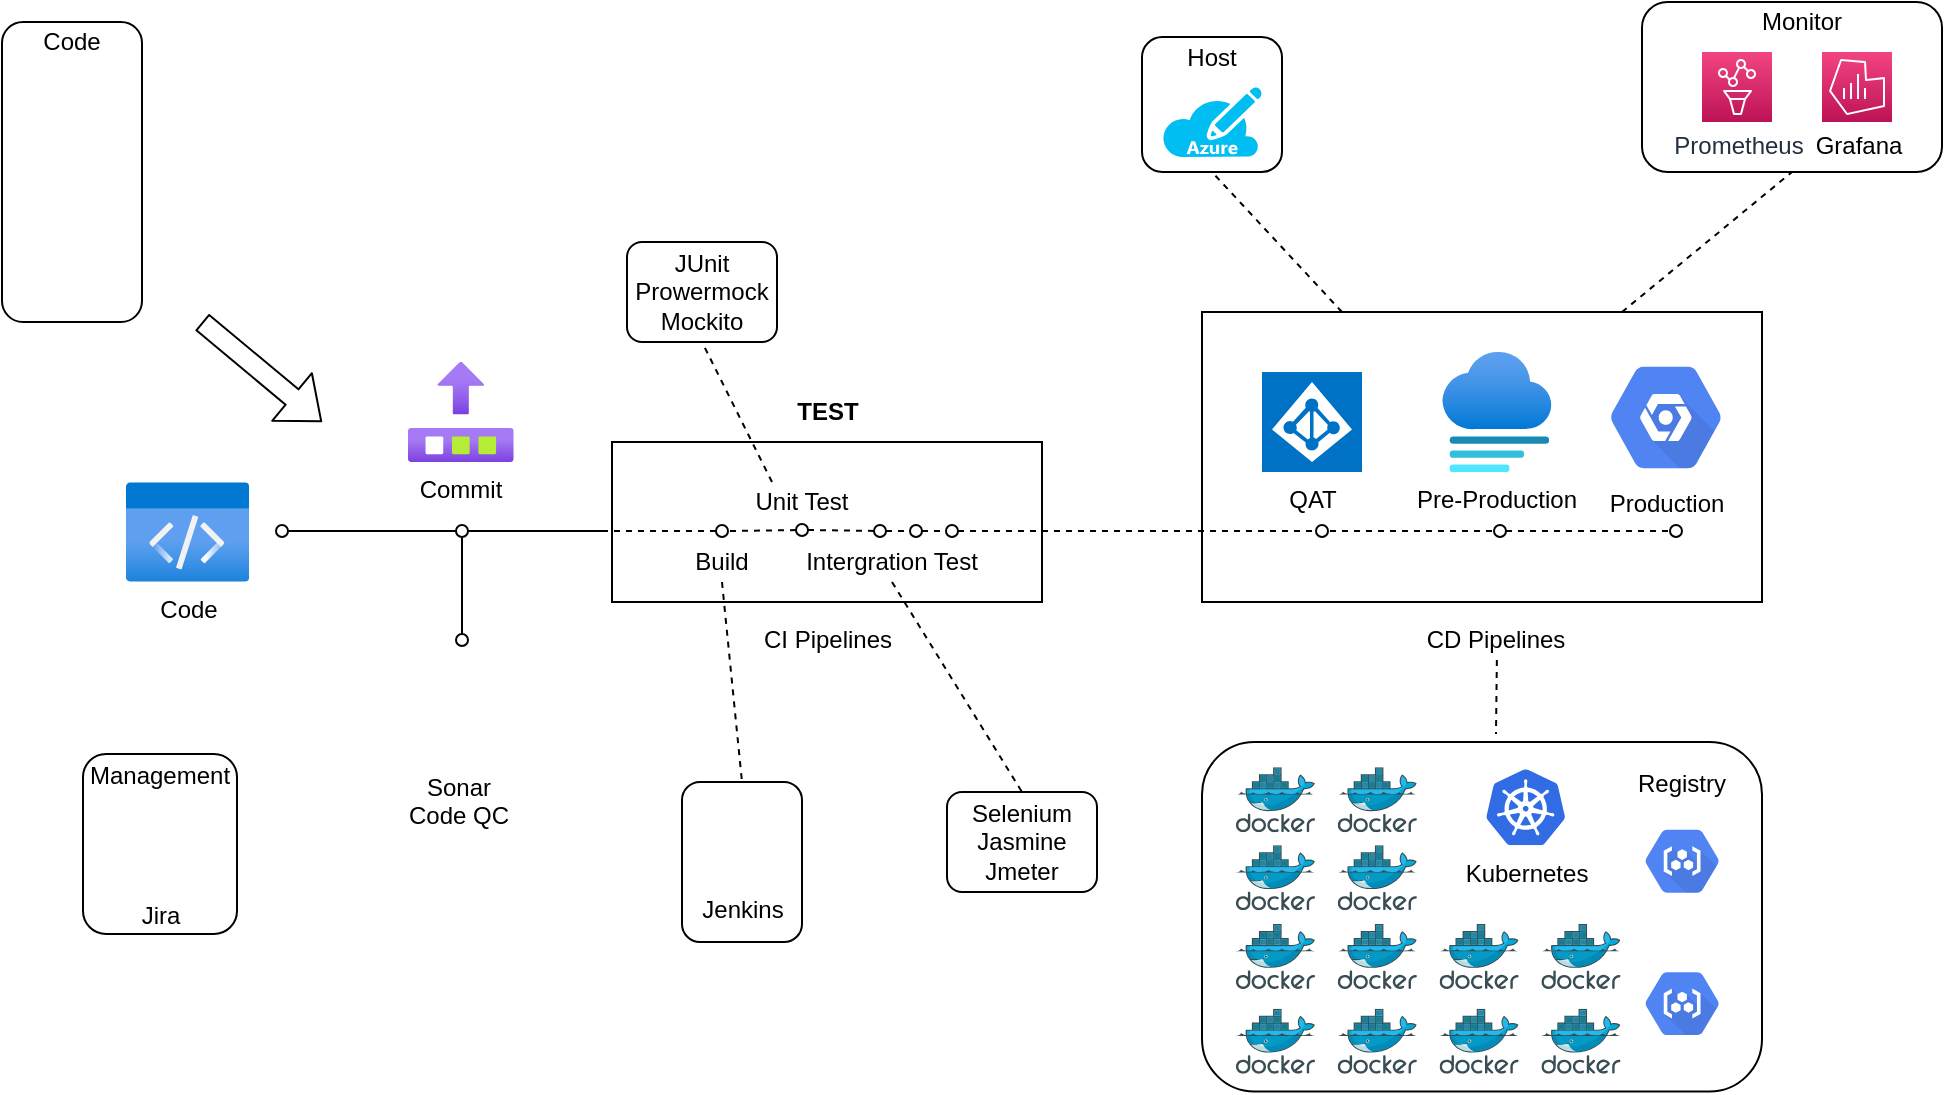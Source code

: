 <mxfile version="14.9.5" type="github">
  <diagram id="3Mf8vXnVkOQam1zgAdqI" name="Page-1">
    <mxGraphModel dx="1393" dy="841" grid="1" gridSize="10" guides="1" tooltips="1" connect="1" arrows="1" fold="1" page="1" pageScale="1" pageWidth="1169" pageHeight="827" math="0" shadow="0">
      <root>
        <mxCell id="0" />
        <mxCell id="1" parent="0" />
        <mxCell id="ZJOtiEQDaQaozrBq9srw-4" value="" style="rounded=1;whiteSpace=wrap;html=1;" vertex="1" parent="1">
          <mxGeometry x="90" y="70" width="70" height="150" as="geometry" />
        </mxCell>
        <mxCell id="ZJOtiEQDaQaozrBq9srw-1" value="" style="shape=image;html=1;verticalAlign=top;verticalLabelPosition=bottom;labelBackgroundColor=#ffffff;imageAspect=0;aspect=fixed;image=https://cdn4.iconfinder.com/data/icons/logos-and-brands/512/144_Gitlab_logo_logos-128.png" vertex="1" parent="1">
          <mxGeometry x="105" y="170" width="40" height="40" as="geometry" />
        </mxCell>
        <mxCell id="ZJOtiEQDaQaozrBq9srw-3" value="" style="shape=image;html=1;verticalAlign=top;verticalLabelPosition=bottom;labelBackgroundColor=#ffffff;imageAspect=0;aspect=fixed;image=https://cdn3.iconfinder.com/data/icons/social-media-2169/24/social_media_social_media_logo_github_2-128.png" vertex="1" parent="1">
          <mxGeometry x="105" y="100" width="40" height="40" as="geometry" />
        </mxCell>
        <mxCell id="ZJOtiEQDaQaozrBq9srw-5" value="Code" style="text;html=1;strokeColor=none;fillColor=none;align=center;verticalAlign=middle;whiteSpace=wrap;rounded=0;fontSize=12;fontStyle=0" vertex="1" parent="1">
          <mxGeometry x="105" y="70" width="40" height="20" as="geometry" />
        </mxCell>
        <mxCell id="ZJOtiEQDaQaozrBq9srw-8" value="Code" style="aspect=fixed;html=1;points=[];align=center;image;fontSize=12;image=img/lib/azure2/general/Code.svg;" vertex="1" parent="1">
          <mxGeometry x="152" y="300" width="61.54" height="50" as="geometry" />
        </mxCell>
        <mxCell id="ZJOtiEQDaQaozrBq9srw-9" value="Commit" style="aspect=fixed;html=1;points=[];align=center;image;fontSize=12;image=img/lib/azure2/general/Commit.svg;" vertex="1" parent="1">
          <mxGeometry x="292.94" y="240" width="52.94" height="50" as="geometry" />
        </mxCell>
        <mxCell id="ZJOtiEQDaQaozrBq9srw-11" value="Sonar&lt;br style=&quot;font-size: 12px;&quot;&gt;Code QC" style="shape=image;html=1;verticalAlign=top;verticalLabelPosition=bottom;labelBackgroundColor=#ffffff;imageAspect=0;aspect=fixed;image=https://cdn2.iconfinder.com/data/icons/flurry-icons-for-deviants/128/sonar.png;fontSize=12;" vertex="1" parent="1">
          <mxGeometry x="292.94" y="389" width="50" height="50" as="geometry" />
        </mxCell>
        <mxCell id="ZJOtiEQDaQaozrBq9srw-13" value="" style="endArrow=oval;html=1;fontSize=16;strokeWidth=1;startArrow=oval;startFill=0;endFill=0;rounded=0;" edge="1" parent="1">
          <mxGeometry width="50" height="50" relative="1" as="geometry">
            <mxPoint x="230" y="324.5" as="sourcePoint" />
            <mxPoint x="320" y="324.5" as="targetPoint" />
          </mxGeometry>
        </mxCell>
        <mxCell id="ZJOtiEQDaQaozrBq9srw-15" value="" style="endArrow=none;html=1;fontSize=16;strokeWidth=1;startArrow=oval;startFill=0;endFill=0;rounded=0;" edge="1" parent="1">
          <mxGeometry width="50" height="50" relative="1" as="geometry">
            <mxPoint x="320" y="379" as="sourcePoint" />
            <mxPoint x="320" y="328" as="targetPoint" />
          </mxGeometry>
        </mxCell>
        <mxCell id="ZJOtiEQDaQaozrBq9srw-16" value="" style="endArrow=none;html=1;fontSize=12;strokeColor=#000000;strokeWidth=1;" edge="1" parent="1">
          <mxGeometry width="50" height="50" relative="1" as="geometry">
            <mxPoint x="323" y="324.5" as="sourcePoint" />
            <mxPoint x="390" y="324.5" as="targetPoint" />
          </mxGeometry>
        </mxCell>
        <mxCell id="ZJOtiEQDaQaozrBq9srw-35" style="edgeStyle=none;rounded=0;orthogonalLoop=1;jettySize=auto;html=1;exitX=0.5;exitY=1;exitDx=0;exitDy=0;dashed=1;fontSize=12;startArrow=none;startFill=0;endArrow=none;endFill=0;strokeColor=#000000;strokeWidth=1;" edge="1" parent="1" source="ZJOtiEQDaQaozrBq9srw-19">
          <mxGeometry relative="1" as="geometry">
            <mxPoint x="460" y="450" as="targetPoint" />
          </mxGeometry>
        </mxCell>
        <mxCell id="ZJOtiEQDaQaozrBq9srw-19" value="Build" style="text;html=1;strokeColor=none;fillColor=none;align=center;verticalAlign=middle;whiteSpace=wrap;rounded=0;fontSize=12;" vertex="1" parent="1">
          <mxGeometry x="430" y="330" width="40" height="20" as="geometry" />
        </mxCell>
        <mxCell id="ZJOtiEQDaQaozrBq9srw-32" style="edgeStyle=none;rounded=0;orthogonalLoop=1;jettySize=auto;html=1;exitX=0.25;exitY=0;exitDx=0;exitDy=0;dashed=1;fontSize=12;startArrow=none;startFill=0;endArrow=none;endFill=0;strokeColor=#000000;strokeWidth=1;" edge="1" parent="1" source="ZJOtiEQDaQaozrBq9srw-20">
          <mxGeometry relative="1" as="geometry">
            <mxPoint x="440" y="230" as="targetPoint" />
          </mxGeometry>
        </mxCell>
        <mxCell id="ZJOtiEQDaQaozrBq9srw-20" value="Unit Test" style="text;html=1;strokeColor=none;fillColor=none;align=center;verticalAlign=middle;whiteSpace=wrap;rounded=0;fontSize=12;" vertex="1" parent="1">
          <mxGeometry x="460" y="300" width="60" height="20" as="geometry" />
        </mxCell>
        <mxCell id="ZJOtiEQDaQaozrBq9srw-38" style="edgeStyle=none;rounded=0;orthogonalLoop=1;jettySize=auto;html=1;dashed=1;fontSize=12;startArrow=none;startFill=0;endArrow=none;endFill=0;strokeColor=#000000;strokeWidth=1;entryX=0.5;entryY=0;entryDx=0;entryDy=0;exitX=0.5;exitY=1;exitDx=0;exitDy=0;" edge="1" parent="1" source="ZJOtiEQDaQaozrBq9srw-21" target="ZJOtiEQDaQaozrBq9srw-41">
          <mxGeometry relative="1" as="geometry">
            <mxPoint x="590" y="450" as="targetPoint" />
            <mxPoint x="560" y="410" as="sourcePoint" />
          </mxGeometry>
        </mxCell>
        <mxCell id="ZJOtiEQDaQaozrBq9srw-21" value="Intergration Test" style="text;html=1;strokeColor=none;fillColor=none;align=center;verticalAlign=middle;whiteSpace=wrap;rounded=0;fontSize=12;" vertex="1" parent="1">
          <mxGeometry x="485" y="330" width="100" height="20" as="geometry" />
        </mxCell>
        <mxCell id="ZJOtiEQDaQaozrBq9srw-22" value="" style="endArrow=oval;html=1;fontSize=16;strokeWidth=1;startArrow=none;startFill=0;endFill=0;rounded=0;dashed=1;" edge="1" parent="1">
          <mxGeometry width="50" height="50" relative="1" as="geometry">
            <mxPoint x="390" y="324.5" as="sourcePoint" />
            <mxPoint x="450" y="324.5" as="targetPoint" />
          </mxGeometry>
        </mxCell>
        <mxCell id="ZJOtiEQDaQaozrBq9srw-23" value="" style="endArrow=oval;html=1;fontSize=16;strokeWidth=1;startArrow=none;startFill=0;endFill=0;rounded=0;dashed=1;" edge="1" parent="1">
          <mxGeometry width="50" height="50" relative="1" as="geometry">
            <mxPoint x="454" y="324.5" as="sourcePoint" />
            <mxPoint x="490" y="324" as="targetPoint" />
          </mxGeometry>
        </mxCell>
        <mxCell id="ZJOtiEQDaQaozrBq9srw-24" value="" style="endArrow=oval;html=1;fontSize=16;strokeWidth=1;startArrow=none;startFill=0;endFill=0;rounded=0;dashed=1;" edge="1" parent="1">
          <mxGeometry width="50" height="50" relative="1" as="geometry">
            <mxPoint x="493" y="324" as="sourcePoint" />
            <mxPoint x="529" y="324.5" as="targetPoint" />
          </mxGeometry>
        </mxCell>
        <mxCell id="ZJOtiEQDaQaozrBq9srw-25" value="" style="endArrow=oval;html=1;fontSize=16;strokeWidth=1;startArrow=none;startFill=0;endFill=0;rounded=0;dashed=1;" edge="1" parent="1">
          <mxGeometry width="50" height="50" relative="1" as="geometry">
            <mxPoint x="532" y="324.5" as="sourcePoint" />
            <mxPoint x="547" y="324.5" as="targetPoint" />
          </mxGeometry>
        </mxCell>
        <mxCell id="ZJOtiEQDaQaozrBq9srw-27" value="" style="endArrow=oval;html=1;fontSize=16;strokeWidth=1;startArrow=none;startFill=0;endFill=0;rounded=0;dashed=1;" edge="1" parent="1">
          <mxGeometry width="50" height="50" relative="1" as="geometry">
            <mxPoint x="550" y="324.5" as="sourcePoint" />
            <mxPoint x="565" y="324.5" as="targetPoint" />
          </mxGeometry>
        </mxCell>
        <mxCell id="ZJOtiEQDaQaozrBq9srw-28" value="" style="endArrow=oval;html=1;fontSize=16;strokeWidth=1;startArrow=none;startFill=0;endFill=0;rounded=0;dashed=1;" edge="1" parent="1">
          <mxGeometry width="50" height="50" relative="1" as="geometry">
            <mxPoint x="568" y="324.5" as="sourcePoint" />
            <mxPoint x="750" y="324.5" as="targetPoint" />
          </mxGeometry>
        </mxCell>
        <mxCell id="ZJOtiEQDaQaozrBq9srw-30" value="CI Pipelines" style="text;html=1;strokeColor=none;fillColor=none;align=center;verticalAlign=middle;whiteSpace=wrap;rounded=0;fontSize=12;" vertex="1" parent="1">
          <mxGeometry x="452.5" y="369" width="100" height="20" as="geometry" />
        </mxCell>
        <mxCell id="ZJOtiEQDaQaozrBq9srw-31" value="TEST" style="text;html=1;strokeColor=none;fillColor=none;align=center;verticalAlign=middle;whiteSpace=wrap;rounded=0;fontSize=12;fontStyle=1" vertex="1" parent="1">
          <mxGeometry x="452.5" y="255" width="100" height="20" as="geometry" />
        </mxCell>
        <mxCell id="ZJOtiEQDaQaozrBq9srw-33" value="JUnit&lt;br&gt;Prowermock&lt;br&gt;Mockito" style="text;html=1;strokeColor=none;fillColor=none;align=center;verticalAlign=middle;whiteSpace=wrap;rounded=0;fontSize=12;" vertex="1" parent="1">
          <mxGeometry x="400" y="180" width="80" height="50" as="geometry" />
        </mxCell>
        <mxCell id="ZJOtiEQDaQaozrBq9srw-34" value="" style="rounded=1;whiteSpace=wrap;html=1;fontSize=12;fillColor=none;" vertex="1" parent="1">
          <mxGeometry x="402.5" y="180" width="75" height="50" as="geometry" />
        </mxCell>
        <mxCell id="ZJOtiEQDaQaozrBq9srw-36" value="Jenkins" style="shape=image;html=1;verticalAlign=top;verticalLabelPosition=bottom;labelBackgroundColor=#ffffff;imageAspect=0;aspect=fixed;image=https://cdn4.iconfinder.com/data/icons/logos-brands-5/24/jenkins-128.png;fontSize=12;fillColor=none;" vertex="1" parent="1">
          <mxGeometry x="440" y="460" width="40" height="40" as="geometry" />
        </mxCell>
        <mxCell id="ZJOtiEQDaQaozrBq9srw-37" value="" style="rounded=1;whiteSpace=wrap;html=1;fontSize=12;fillColor=none;" vertex="1" parent="1">
          <mxGeometry x="430" y="450" width="60" height="80" as="geometry" />
        </mxCell>
        <mxCell id="ZJOtiEQDaQaozrBq9srw-39" value="Selenium&lt;br&gt;Jasmine&lt;br&gt;Jmeter" style="text;html=1;strokeColor=none;fillColor=none;align=center;verticalAlign=middle;whiteSpace=wrap;rounded=0;fontSize=12;" vertex="1" parent="1">
          <mxGeometry x="570" y="460" width="60" height="40" as="geometry" />
        </mxCell>
        <mxCell id="ZJOtiEQDaQaozrBq9srw-41" value="" style="rounded=1;whiteSpace=wrap;html=1;fontSize=12;fillColor=none;" vertex="1" parent="1">
          <mxGeometry x="562.5" y="455" width="75" height="50" as="geometry" />
        </mxCell>
        <mxCell id="ZJOtiEQDaQaozrBq9srw-29" value="" style="rounded=0;whiteSpace=wrap;html=1;fontSize=12;fillColor=none;" vertex="1" parent="1">
          <mxGeometry x="395" y="280" width="215" height="80" as="geometry" />
        </mxCell>
        <mxCell id="ZJOtiEQDaQaozrBq9srw-43" value="QAT" style="aspect=fixed;html=1;points=[];align=center;image;fontSize=12;image=img/lib/mscae/Access_Review.svg;fillColor=none;" vertex="1" parent="1">
          <mxGeometry x="720" y="245" width="50" height="50" as="geometry" />
        </mxCell>
        <mxCell id="ZJOtiEQDaQaozrBq9srw-44" value="Pre-Production" style="aspect=fixed;html=1;points=[];align=center;image;fontSize=12;image=img/lib/azure2/general/Website_Staging.svg;fillColor=none;" vertex="1" parent="1">
          <mxGeometry x="810" y="235" width="54.86" height="60" as="geometry" />
        </mxCell>
        <mxCell id="ZJOtiEQDaQaozrBq9srw-45" value="Production" style="html=1;fillColor=#5184F3;strokeColor=none;verticalAlign=top;labelPosition=center;verticalLabelPosition=bottom;align=center;spacingTop=-6;fontSize=12;fontStyle=0;shape=mxgraph.gcp2.hexIcon;prIcon=placeholder;spacing=0;" vertex="1" parent="1">
          <mxGeometry x="880" y="230.5" width="84.05" height="74.5" as="geometry" />
        </mxCell>
        <mxCell id="ZJOtiEQDaQaozrBq9srw-47" value="" style="endArrow=oval;html=1;fontSize=16;strokeWidth=1;startArrow=none;startFill=0;endFill=0;rounded=0;dashed=1;" edge="1" parent="1">
          <mxGeometry width="50" height="50" relative="1" as="geometry">
            <mxPoint x="754" y="324.5" as="sourcePoint" />
            <mxPoint x="839" y="324.5" as="targetPoint" />
          </mxGeometry>
        </mxCell>
        <mxCell id="ZJOtiEQDaQaozrBq9srw-48" value="" style="endArrow=oval;html=1;fontSize=16;strokeWidth=1;startArrow=none;startFill=0;endFill=0;rounded=0;dashed=1;" edge="1" parent="1">
          <mxGeometry width="50" height="50" relative="1" as="geometry">
            <mxPoint x="842" y="324.5" as="sourcePoint" />
            <mxPoint x="927" y="324.5" as="targetPoint" />
          </mxGeometry>
        </mxCell>
        <mxCell id="ZJOtiEQDaQaozrBq9srw-57" style="edgeStyle=none;rounded=0;orthogonalLoop=1;jettySize=auto;html=1;exitX=0.75;exitY=0;exitDx=0;exitDy=0;entryX=0.5;entryY=1;entryDx=0;entryDy=0;dashed=1;fontSize=12;fontColor=#000000;startArrow=none;startFill=0;endArrow=none;endFill=0;strokeColor=#000000;strokeWidth=1;" edge="1" parent="1" source="ZJOtiEQDaQaozrBq9srw-49" target="ZJOtiEQDaQaozrBq9srw-53">
          <mxGeometry relative="1" as="geometry" />
        </mxCell>
        <mxCell id="ZJOtiEQDaQaozrBq9srw-62" style="edgeStyle=none;rounded=0;orthogonalLoop=1;jettySize=auto;html=1;exitX=0.25;exitY=0;exitDx=0;exitDy=0;entryX=0.5;entryY=1;entryDx=0;entryDy=0;dashed=1;fontSize=12;fontColor=#000000;startArrow=none;startFill=0;endArrow=none;endFill=0;strokeColor=#000000;strokeWidth=1;" edge="1" parent="1" source="ZJOtiEQDaQaozrBq9srw-49" target="ZJOtiEQDaQaozrBq9srw-59">
          <mxGeometry relative="1" as="geometry" />
        </mxCell>
        <mxCell id="ZJOtiEQDaQaozrBq9srw-49" value="" style="rounded=0;whiteSpace=wrap;html=1;fontSize=12;fontColor=#000000;fillColor=none;" vertex="1" parent="1">
          <mxGeometry x="690" y="215" width="280" height="145" as="geometry" />
        </mxCell>
        <mxCell id="ZJOtiEQDaQaozrBq9srw-84" style="edgeStyle=none;rounded=0;orthogonalLoop=1;jettySize=auto;html=1;exitX=0.5;exitY=1;exitDx=0;exitDy=0;entryX=0.525;entryY=-0.023;entryDx=0;entryDy=0;entryPerimeter=0;dashed=1;fontSize=12;fontColor=#000000;startArrow=none;startFill=0;endArrow=none;endFill=0;strokeColor=#000000;strokeWidth=1;" edge="1" parent="1" source="ZJOtiEQDaQaozrBq9srw-50" target="ZJOtiEQDaQaozrBq9srw-82">
          <mxGeometry relative="1" as="geometry" />
        </mxCell>
        <mxCell id="ZJOtiEQDaQaozrBq9srw-50" value="CD Pipelines" style="text;html=1;strokeColor=none;fillColor=none;align=center;verticalAlign=middle;whiteSpace=wrap;rounded=0;fontSize=12;" vertex="1" parent="1">
          <mxGeometry x="787.43" y="369" width="100" height="20" as="geometry" />
        </mxCell>
        <mxCell id="ZJOtiEQDaQaozrBq9srw-56" value="" style="group" vertex="1" connectable="0" parent="1">
          <mxGeometry x="910" y="60" width="150" height="85" as="geometry" />
        </mxCell>
        <mxCell id="ZJOtiEQDaQaozrBq9srw-51" value="Prometheus" style="points=[[0,0,0],[0.25,0,0],[0.5,0,0],[0.75,0,0],[1,0,0],[0,1,0],[0.25,1,0],[0.5,1,0],[0.75,1,0],[1,1,0],[0,0.25,0],[0,0.5,0],[0,0.75,0],[1,0.25,0],[1,0.5,0],[1,0.75,0]];points=[[0,0,0],[0.25,0,0],[0.5,0,0],[0.75,0,0],[1,0,0],[0,1,0],[0.25,1,0],[0.5,1,0],[0.75,1,0],[1,1,0],[0,0.25,0],[0,0.5,0],[0,0.75,0],[1,0.25,0],[1,0.5,0],[1,0.75,0]];outlineConnect=0;fontColor=#232F3E;gradientColor=#F34482;gradientDirection=north;fillColor=#BC1356;strokeColor=#ffffff;dashed=0;verticalLabelPosition=bottom;verticalAlign=top;align=center;html=1;fontSize=12;fontStyle=0;aspect=fixed;shape=mxgraph.aws4.resourceIcon;resIcon=mxgraph.aws4.managed_service_for_prometheus;spacing=0;" vertex="1" parent="ZJOtiEQDaQaozrBq9srw-56">
          <mxGeometry x="30" y="25" width="35" height="35" as="geometry" />
        </mxCell>
        <mxCell id="ZJOtiEQDaQaozrBq9srw-53" value="" style="rounded=1;whiteSpace=wrap;html=1;fillColor=none;" vertex="1" parent="ZJOtiEQDaQaozrBq9srw-56">
          <mxGeometry width="150" height="85" as="geometry" />
        </mxCell>
        <mxCell id="ZJOtiEQDaQaozrBq9srw-52" value="&lt;span style=&quot;font-family: &amp;#34;arial&amp;#34; , sans-serif ; background-color: rgb(255 , 255 , 255)&quot;&gt;&lt;font color=&quot;#000000&quot; style=&quot;font-size: 12px&quot;&gt;Grafana&lt;/font&gt;&lt;/span&gt;" style="points=[[0,0,0],[0.25,0,0],[0.5,0,0],[0.75,0,0],[1,0,0],[0,1,0],[0.25,1,0],[0.5,1,0],[0.75,1,0],[1,1,0],[0,0.25,0],[0,0.5,0],[0,0.75,0],[1,0.25,0],[1,0.5,0],[1,0.75,0]];points=[[0,0,0],[0.25,0,0],[0.5,0,0],[0.75,0,0],[1,0,0],[0,1,0],[0.25,1,0],[0.5,1,0],[0.75,1,0],[1,1,0],[0,0.25,0],[0,0.5,0],[0,0.75,0],[1,0.25,0],[1,0.5,0],[1,0.75,0]];outlineConnect=0;fontColor=#232F3E;gradientColor=#F34482;gradientDirection=north;fillColor=#BC1356;strokeColor=#ffffff;dashed=0;verticalLabelPosition=bottom;verticalAlign=top;align=center;html=1;fontSize=12;fontStyle=0;aspect=fixed;shape=mxgraph.aws4.resourceIcon;resIcon=mxgraph.aws4.managed_service_for_grafana;spacing=0;" vertex="1" parent="ZJOtiEQDaQaozrBq9srw-56">
          <mxGeometry x="90" y="25" width="35" height="35" as="geometry" />
        </mxCell>
        <mxCell id="ZJOtiEQDaQaozrBq9srw-54" value="Monitor" style="text;html=1;strokeColor=none;fillColor=none;align=center;verticalAlign=middle;whiteSpace=wrap;rounded=0;fontSize=12;fontStyle=0" vertex="1" parent="ZJOtiEQDaQaozrBq9srw-56">
          <mxGeometry x="60" width="40" height="20" as="geometry" />
        </mxCell>
        <mxCell id="ZJOtiEQDaQaozrBq9srw-61" value="" style="group" vertex="1" connectable="0" parent="1">
          <mxGeometry x="660" y="77.5" width="70" height="67.5" as="geometry" />
        </mxCell>
        <mxCell id="ZJOtiEQDaQaozrBq9srw-58" value="" style="verticalLabelPosition=bottom;html=1;verticalAlign=top;align=center;strokeColor=none;fillColor=#00BEF2;shape=mxgraph.azure.azure_subscription;fontSize=12;fontColor=#000000;" vertex="1" parent="ZJOtiEQDaQaozrBq9srw-61">
          <mxGeometry x="10" y="25" width="50" height="35" as="geometry" />
        </mxCell>
        <mxCell id="ZJOtiEQDaQaozrBq9srw-59" value="" style="rounded=1;whiteSpace=wrap;html=1;fontSize=12;fontColor=#000000;fillColor=none;gradientColor=#ffffff;" vertex="1" parent="ZJOtiEQDaQaozrBq9srw-61">
          <mxGeometry width="70" height="67.5" as="geometry" />
        </mxCell>
        <mxCell id="ZJOtiEQDaQaozrBq9srw-60" value="Host" style="text;html=1;strokeColor=none;fillColor=none;align=center;verticalAlign=middle;whiteSpace=wrap;rounded=0;fontSize=12;fontColor=#000000;" vertex="1" parent="ZJOtiEQDaQaozrBq9srw-61">
          <mxGeometry x="15" width="40" height="20" as="geometry" />
        </mxCell>
        <mxCell id="ZJOtiEQDaQaozrBq9srw-83" value="" style="group" vertex="1" connectable="0" parent="1">
          <mxGeometry x="690" y="430" width="280" height="174.75" as="geometry" />
        </mxCell>
        <mxCell id="ZJOtiEQDaQaozrBq9srw-65" value="" style="html=1;fillColor=#5184F3;strokeColor=none;verticalAlign=top;labelPosition=center;verticalLabelPosition=bottom;align=center;spacingTop=-6;fontSize=11;fontStyle=1;fontColor=#999999;shape=mxgraph.gcp2.hexIcon;prIcon=container_registry" vertex="1" parent="ZJOtiEQDaQaozrBq9srw-83">
          <mxGeometry x="212.121" y="36.414" width="56" height="46.31" as="geometry" />
        </mxCell>
        <mxCell id="ZJOtiEQDaQaozrBq9srw-66" value="" style="html=1;fillColor=#5184F3;strokeColor=none;verticalAlign=top;labelPosition=center;verticalLabelPosition=bottom;align=center;spacingTop=-6;fontSize=11;fontStyle=1;fontColor=#999999;shape=mxgraph.gcp2.hexIcon;prIcon=container_registry" vertex="1" parent="ZJOtiEQDaQaozrBq9srw-83">
          <mxGeometry x="212.121" y="107.66" width="56" height="46.31" as="geometry" />
        </mxCell>
        <mxCell id="ZJOtiEQDaQaozrBq9srw-80" value="Registry" style="text;html=1;strokeColor=none;fillColor=none;align=center;verticalAlign=middle;whiteSpace=wrap;rounded=0;fontSize=12;fontColor=#000000;" vertex="1" parent="ZJOtiEQDaQaozrBq9srw-83">
          <mxGeometry x="223.152" y="12.666" width="33.939" height="15.832" as="geometry" />
        </mxCell>
        <mxCell id="ZJOtiEQDaQaozrBq9srw-63" value="" style="aspect=fixed;html=1;points=[];align=center;image;fontSize=12;image=img/lib/mscae/Docker.svg;fontColor=#000000;fillColor=none;gradientColor=#ffffff;" vertex="1" parent="ZJOtiEQDaQaozrBq9srw-83">
          <mxGeometry x="67.879" y="133.388" width="39.581" height="32.456" as="geometry" />
        </mxCell>
        <mxCell id="ZJOtiEQDaQaozrBq9srw-67" value="" style="aspect=fixed;html=1;points=[];align=center;image;fontSize=12;image=img/lib/mscae/Docker.svg;fontColor=#000000;fillColor=none;gradientColor=#ffffff;" vertex="1" parent="ZJOtiEQDaQaozrBq9srw-83">
          <mxGeometry x="67.879" y="12.666" width="39.581" height="32.456" as="geometry" />
        </mxCell>
        <mxCell id="ZJOtiEQDaQaozrBq9srw-68" value="" style="aspect=fixed;html=1;points=[];align=center;image;fontSize=12;image=img/lib/mscae/Docker.svg;fontColor=#000000;fillColor=none;gradientColor=#ffffff;" vertex="1" parent="ZJOtiEQDaQaozrBq9srw-83">
          <mxGeometry x="67.879" y="51.653" width="39.581" height="32.456" as="geometry" />
        </mxCell>
        <mxCell id="ZJOtiEQDaQaozrBq9srw-69" value="" style="aspect=fixed;html=1;points=[];align=center;image;fontSize=12;image=img/lib/mscae/Docker.svg;fontColor=#000000;fillColor=none;gradientColor=#ffffff;" vertex="1" parent="ZJOtiEQDaQaozrBq9srw-83">
          <mxGeometry x="67.879" y="91.036" width="39.581" height="32.456" as="geometry" />
        </mxCell>
        <mxCell id="ZJOtiEQDaQaozrBq9srw-71" value="" style="aspect=fixed;html=1;points=[];align=center;image;fontSize=12;image=img/lib/mscae/Docker.svg;fontColor=#000000;fillColor=none;gradientColor=#ffffff;" vertex="1" parent="ZJOtiEQDaQaozrBq9srw-83">
          <mxGeometry x="118.788" y="133.388" width="39.581" height="32.456" as="geometry" />
        </mxCell>
        <mxCell id="ZJOtiEQDaQaozrBq9srw-72" value="" style="aspect=fixed;html=1;points=[];align=center;image;fontSize=12;image=img/lib/mscae/Docker.svg;fontColor=#000000;fillColor=none;gradientColor=#ffffff;" vertex="1" parent="ZJOtiEQDaQaozrBq9srw-83">
          <mxGeometry x="169.697" y="91.036" width="39.581" height="32.456" as="geometry" />
        </mxCell>
        <mxCell id="ZJOtiEQDaQaozrBq9srw-73" value="" style="aspect=fixed;html=1;points=[];align=center;image;fontSize=12;image=img/lib/mscae/Docker.svg;fontColor=#000000;fillColor=none;gradientColor=#ffffff;" vertex="1" parent="ZJOtiEQDaQaozrBq9srw-83">
          <mxGeometry x="169.697" y="133.388" width="39.581" height="32.456" as="geometry" />
        </mxCell>
        <mxCell id="ZJOtiEQDaQaozrBq9srw-74" value="" style="aspect=fixed;html=1;points=[];align=center;image;fontSize=12;image=img/lib/mscae/Docker.svg;fontColor=#000000;fillColor=none;gradientColor=#ffffff;" vertex="1" parent="ZJOtiEQDaQaozrBq9srw-83">
          <mxGeometry x="118.788" y="91.036" width="39.581" height="32.456" as="geometry" />
        </mxCell>
        <mxCell id="ZJOtiEQDaQaozrBq9srw-75" value="" style="aspect=fixed;html=1;points=[];align=center;image;fontSize=12;image=img/lib/mscae/Docker.svg;fontColor=#000000;fillColor=none;gradientColor=#ffffff;" vertex="1" parent="ZJOtiEQDaQaozrBq9srw-83">
          <mxGeometry x="16.97" y="133.388" width="39.581" height="32.456" as="geometry" />
        </mxCell>
        <mxCell id="ZJOtiEQDaQaozrBq9srw-76" value="" style="aspect=fixed;html=1;points=[];align=center;image;fontSize=12;image=img/lib/mscae/Docker.svg;fontColor=#000000;fillColor=none;gradientColor=#ffffff;" vertex="1" parent="ZJOtiEQDaQaozrBq9srw-83">
          <mxGeometry x="16.97" y="12.666" width="39.581" height="32.456" as="geometry" />
        </mxCell>
        <mxCell id="ZJOtiEQDaQaozrBq9srw-77" value="" style="aspect=fixed;html=1;points=[];align=center;image;fontSize=12;image=img/lib/mscae/Docker.svg;fontColor=#000000;fillColor=none;gradientColor=#ffffff;" vertex="1" parent="ZJOtiEQDaQaozrBq9srw-83">
          <mxGeometry x="16.97" y="51.653" width="39.581" height="32.456" as="geometry" />
        </mxCell>
        <mxCell id="ZJOtiEQDaQaozrBq9srw-78" value="" style="aspect=fixed;html=1;points=[];align=center;image;fontSize=12;image=img/lib/mscae/Docker.svg;fontColor=#000000;fillColor=none;gradientColor=#ffffff;" vertex="1" parent="ZJOtiEQDaQaozrBq9srw-83">
          <mxGeometry x="16.97" y="91.036" width="39.581" height="32.456" as="geometry" />
        </mxCell>
        <mxCell id="ZJOtiEQDaQaozrBq9srw-82" value="" style="rounded=1;whiteSpace=wrap;html=1;fontSize=12;fontColor=#000000;fillColor=none;gradientColor=#ffffff;" vertex="1" parent="ZJOtiEQDaQaozrBq9srw-83">
          <mxGeometry width="280" height="174.75" as="geometry" />
        </mxCell>
        <mxCell id="ZJOtiEQDaQaozrBq9srw-64" value="Kubernetes" style="aspect=fixed;html=1;points=[];align=center;image;fontSize=12;image=img/lib/mscae/Kubernetes.svg;fontColor=#000000;fillColor=none;gradientColor=#ffffff;" vertex="1" parent="ZJOtiEQDaQaozrBq9srw-83">
          <mxGeometry x="142.062" y="13.655" width="39.581" height="37.998" as="geometry" />
        </mxCell>
        <mxCell id="ZJOtiEQDaQaozrBq9srw-85" value="" style="shape=flexArrow;endArrow=classic;html=1;fontSize=12;fontColor=#000000;strokeColor=#000000;strokeWidth=1;" edge="1" parent="1">
          <mxGeometry width="50" height="50" relative="1" as="geometry">
            <mxPoint x="190" y="220" as="sourcePoint" />
            <mxPoint x="250" y="270" as="targetPoint" />
          </mxGeometry>
        </mxCell>
        <mxCell id="ZJOtiEQDaQaozrBq9srw-90" value="Jira" style="shape=image;html=1;verticalAlign=top;verticalLabelPosition=bottom;labelBackgroundColor=#ffffff;imageAspect=0;aspect=fixed;image=https://cdn3.iconfinder.com/data/icons/social-media-2169/24/social_media_social_media_logo_confluence-128.png;fontSize=12;fontColor=#000000;fillColor=none;gradientColor=#ffffff;spacing=0;" vertex="1" parent="1">
          <mxGeometry x="145" y="457" width="48" height="48" as="geometry" />
        </mxCell>
        <mxCell id="ZJOtiEQDaQaozrBq9srw-91" value="" style="rounded=1;whiteSpace=wrap;html=1;fontSize=12;fontColor=#000000;fillColor=none;gradientColor=#ffffff;" vertex="1" parent="1">
          <mxGeometry x="130.5" y="436" width="77" height="90" as="geometry" />
        </mxCell>
        <mxCell id="ZJOtiEQDaQaozrBq9srw-92" value="Management" style="text;html=1;strokeColor=none;fillColor=none;align=center;verticalAlign=middle;whiteSpace=wrap;rounded=0;fontSize=12;fontColor=#000000;" vertex="1" parent="1">
          <mxGeometry x="149" y="437" width="40" height="20" as="geometry" />
        </mxCell>
      </root>
    </mxGraphModel>
  </diagram>
</mxfile>
